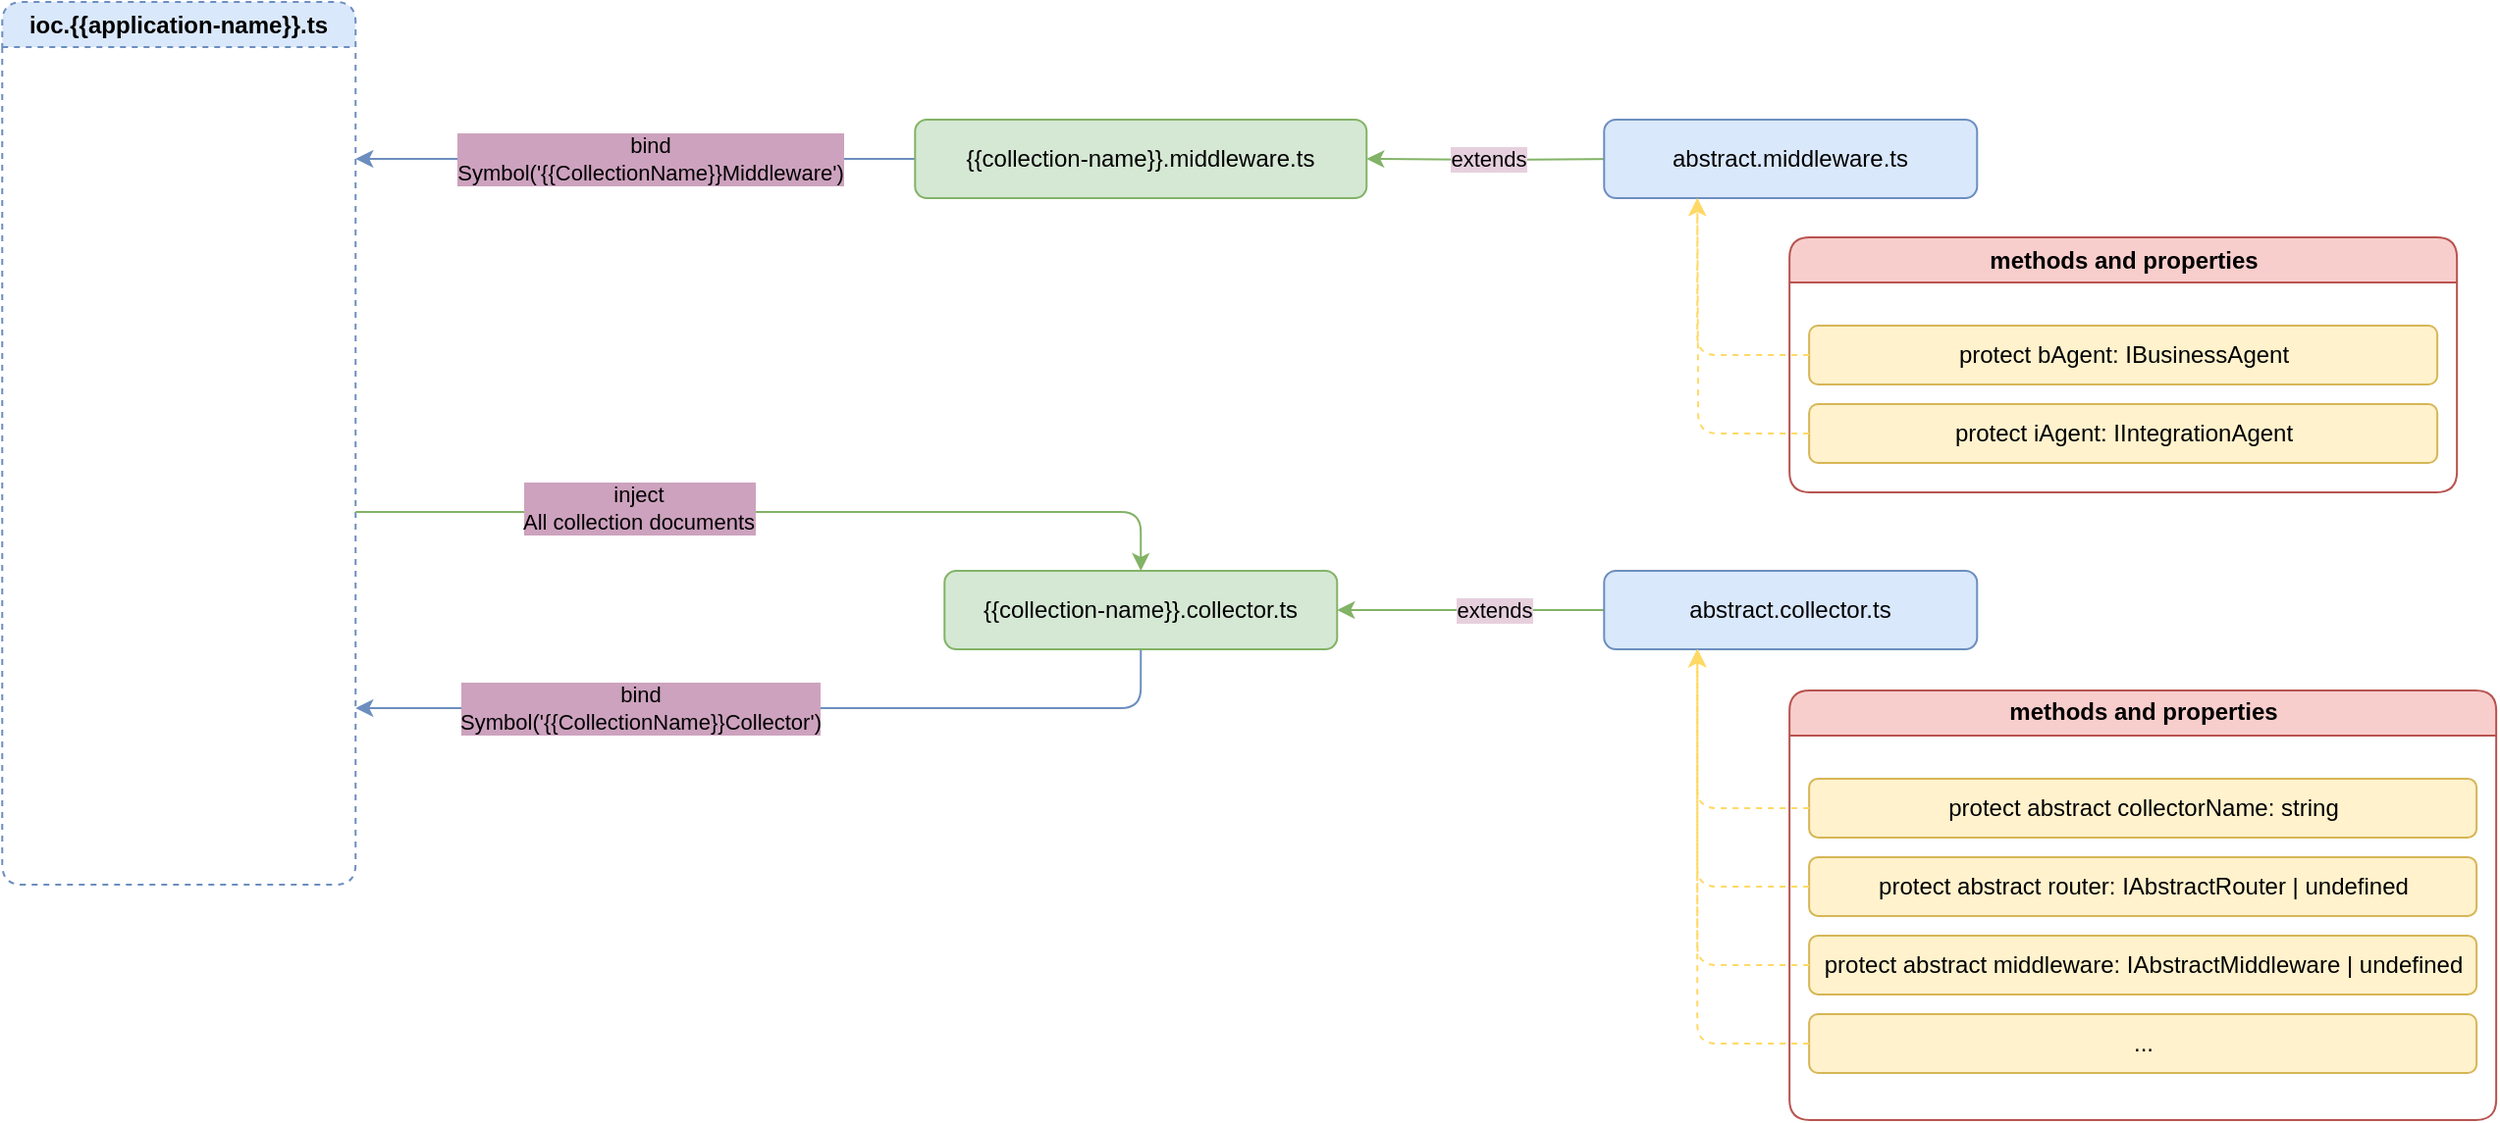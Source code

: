 <mxfile version="20.8.20" type="device"><diagram name="Page-1" id="TifsqqcatPFS8Cpufri6"><mxGraphModel dx="1434" dy="-278" grid="1" gridSize="10" guides="1" tooltips="1" connect="1" arrows="1" fold="1" page="1" pageScale="1" pageWidth="850" pageHeight="1100" math="0" shadow="0"><root><mxCell id="0"/><mxCell id="1" parent="0"/><mxCell id="nHrit5zQMXMCQWZ8oajB-28" value="ioc.{{application-name}}.ts" style="swimlane;whiteSpace=wrap;html=1;rounded=1;dashed=1;fillColor=#dae8fc;strokeColor=#6c8ebf;" parent="1" vertex="1"><mxGeometry x="259.14" y="1540" width="180" height="450" as="geometry"/></mxCell><mxCell id="nHrit5zQMXMCQWZ8oajB-29" style="edgeStyle=orthogonalEdgeStyle;rounded=0;orthogonalLoop=1;jettySize=auto;html=1;fillColor=#dae8fc;strokeColor=#6c8ebf;" parent="1" source="nHrit5zQMXMCQWZ8oajB-31" edge="1"><mxGeometry relative="1" as="geometry"><mxPoint x="439.14" y="1620" as="targetPoint"/></mxGeometry></mxCell><mxCell id="nHrit5zQMXMCQWZ8oajB-30" value="bind&lt;br&gt;Symbol('{{CollectionName}}Middleware')" style="edgeLabel;html=1;align=center;verticalAlign=middle;resizable=0;points=[];labelBackgroundColor=#CDA2BE;" parent="nHrit5zQMXMCQWZ8oajB-29" vertex="1" connectable="0"><mxGeometry x="-0.066" relative="1" as="geometry"><mxPoint x="-2" as="offset"/></mxGeometry></mxCell><mxCell id="nHrit5zQMXMCQWZ8oajB-31" value="{{collection-name}}.middleware.ts" style="rounded=1;whiteSpace=wrap;html=1;fillColor=#d5e8d4;strokeColor=#82b366;" parent="1" vertex="1"><mxGeometry x="724.14" y="1600" width="230" height="40" as="geometry"/></mxCell><mxCell id="nHrit5zQMXMCQWZ8oajB-32" style="edgeStyle=orthogonalEdgeStyle;rounded=0;orthogonalLoop=1;jettySize=auto;html=1;fillColor=#d5e8d4;strokeColor=#82b366;entryX=1;entryY=0.5;entryDx=0;entryDy=0;" parent="1" target="nHrit5zQMXMCQWZ8oajB-31" edge="1"><mxGeometry relative="1" as="geometry"><mxPoint x="959.14" y="1620" as="targetPoint"/><mxPoint x="1085.14" y="1620" as="sourcePoint"/></mxGeometry></mxCell><mxCell id="nHrit5zQMXMCQWZ8oajB-33" value="abstract.middleware.ts" style="rounded=1;whiteSpace=wrap;html=1;fillColor=#dae8fc;strokeColor=#6c8ebf;" parent="1" vertex="1"><mxGeometry x="1075.14" y="1600" width="190" height="40" as="geometry"/></mxCell><mxCell id="nHrit5zQMXMCQWZ8oajB-34" value="methods and properties" style="swimlane;whiteSpace=wrap;html=1;fillColor=#f8cecc;strokeColor=#b85450;rounded=1;" parent="1" vertex="1"><mxGeometry x="1169.57" y="1660" width="340" height="130" as="geometry"/></mxCell><mxCell id="nHrit5zQMXMCQWZ8oajB-35" value="protect bAgent: IBusinessAgent" style="rounded=1;whiteSpace=wrap;html=1;fillColor=#fff2cc;strokeColor=#d6b656;" parent="nHrit5zQMXMCQWZ8oajB-34" vertex="1"><mxGeometry x="10" y="45" width="320" height="30" as="geometry"/></mxCell><mxCell id="nHrit5zQMXMCQWZ8oajB-36" value="protect iAgent: IIntegrationAgent" style="rounded=1;whiteSpace=wrap;html=1;fillColor=#fff2cc;strokeColor=#d6b656;" parent="nHrit5zQMXMCQWZ8oajB-34" vertex="1"><mxGeometry x="10" y="85" width="320" height="30" as="geometry"/></mxCell><mxCell id="nHrit5zQMXMCQWZ8oajB-37" style="edgeStyle=orthogonalEdgeStyle;rounded=1;sketch=0;jumpStyle=none;orthogonalLoop=1;jettySize=auto;html=1;entryX=0.25;entryY=1;entryDx=0;entryDy=0;shadow=0;dashed=1;strokeWidth=1;exitX=0;exitY=0.5;exitDx=0;exitDy=0;fillColor=#d5e8d4;strokeColor=#FFD966;" parent="1" source="nHrit5zQMXMCQWZ8oajB-35" target="nHrit5zQMXMCQWZ8oajB-33" edge="1"><mxGeometry relative="1" as="geometry"/></mxCell><mxCell id="nHrit5zQMXMCQWZ8oajB-38" style="edgeStyle=orthogonalEdgeStyle;rounded=1;sketch=0;jumpStyle=none;orthogonalLoop=1;jettySize=auto;html=1;entryX=0.25;entryY=1;entryDx=0;entryDy=0;shadow=0;dashed=1;strokeWidth=1;exitX=0;exitY=0.5;exitDx=0;exitDy=0;fillColor=#d5e8d4;strokeColor=#FFD966;" parent="1" source="nHrit5zQMXMCQWZ8oajB-36" edge="1"><mxGeometry relative="1" as="geometry"><mxPoint x="1122.64" y="1640" as="targetPoint"/></mxGeometry></mxCell><mxCell id="nHrit5zQMXMCQWZ8oajB-39" value="methods and properties" style="swimlane;whiteSpace=wrap;html=1;fillColor=#f8cecc;strokeColor=#b85450;rounded=1;" parent="1" vertex="1"><mxGeometry x="1169.57" y="1890.97" width="360" height="219.03" as="geometry"/></mxCell><mxCell id="nHrit5zQMXMCQWZ8oajB-40" value="protect abstract collectorName: string" style="rounded=1;whiteSpace=wrap;html=1;fillColor=#fff2cc;strokeColor=#d6b656;" parent="nHrit5zQMXMCQWZ8oajB-39" vertex="1"><mxGeometry x="10" y="45" width="340" height="30" as="geometry"/></mxCell><mxCell id="nHrit5zQMXMCQWZ8oajB-41" value="protect abstract router: IAbstractRouter | undefined" style="rounded=1;whiteSpace=wrap;html=1;fillColor=#fff2cc;strokeColor=#d6b656;" parent="nHrit5zQMXMCQWZ8oajB-39" vertex="1"><mxGeometry x="10" y="85" width="340" height="30" as="geometry"/></mxCell><mxCell id="nHrit5zQMXMCQWZ8oajB-42" value="protect abstract middleware: IAbstractMiddleware | undefined" style="rounded=1;whiteSpace=wrap;html=1;fillColor=#fff2cc;strokeColor=#d6b656;" parent="nHrit5zQMXMCQWZ8oajB-39" vertex="1"><mxGeometry x="10" y="125" width="340" height="30" as="geometry"/></mxCell><mxCell id="nHrit5zQMXMCQWZ8oajB-43" value="..." style="rounded=1;whiteSpace=wrap;html=1;fillColor=#fff2cc;strokeColor=#d6b656;" parent="nHrit5zQMXMCQWZ8oajB-39" vertex="1"><mxGeometry x="10" y="165.03" width="340" height="30" as="geometry"/></mxCell><mxCell id="nHrit5zQMXMCQWZ8oajB-44" style="edgeStyle=orthogonalEdgeStyle;rounded=1;orthogonalLoop=1;jettySize=auto;html=1;entryX=0.5;entryY=0;entryDx=0;entryDy=0;fillColor=#d5e8d4;strokeColor=#82b366;" parent="1" target="nHrit5zQMXMCQWZ8oajB-48" edge="1"><mxGeometry relative="1" as="geometry"><mxPoint x="439.14" y="1800" as="sourcePoint"/><Array as="points"><mxPoint x="449.14" y="1799.97"/><mxPoint x="769.14" y="1799.97"/></Array></mxGeometry></mxCell><mxCell id="nHrit5zQMXMCQWZ8oajB-45" value="inject&lt;br&gt;All collection documents" style="edgeLabel;html=1;align=center;verticalAlign=middle;resizable=0;points=[];labelBackgroundColor=#CDA2BE;" parent="nHrit5zQMXMCQWZ8oajB-44" vertex="1" connectable="0"><mxGeometry x="-0.187" y="2" relative="1" as="geometry"><mxPoint x="-31" as="offset"/></mxGeometry></mxCell><mxCell id="nHrit5zQMXMCQWZ8oajB-46" style="edgeStyle=orthogonalEdgeStyle;rounded=1;orthogonalLoop=1;jettySize=auto;html=1;exitX=0.5;exitY=1;exitDx=0;exitDy=0;fillColor=#dae8fc;strokeColor=#6c8ebf;" parent="1" source="nHrit5zQMXMCQWZ8oajB-48" edge="1"><mxGeometry relative="1" as="geometry"><mxPoint x="439.14" y="1900" as="targetPoint"/><Array as="points"><mxPoint x="769.14" y="1899.97"/><mxPoint x="449.14" y="1899.97"/></Array></mxGeometry></mxCell><mxCell id="nHrit5zQMXMCQWZ8oajB-47" value="bind&lt;br&gt;Symbol('{{CollectionName}}Collector')" style="edgeLabel;html=1;align=center;verticalAlign=middle;resizable=0;points=[];labelBackgroundColor=#CDA2BE;" parent="nHrit5zQMXMCQWZ8oajB-46" vertex="1" connectable="0"><mxGeometry x="0.337" y="4" relative="1" as="geometry"><mxPoint x="2" y="-4" as="offset"/></mxGeometry></mxCell><mxCell id="nHrit5zQMXMCQWZ8oajB-48" value="{{collection-name}}.collector.ts" style="rounded=1;whiteSpace=wrap;html=1;fillColor=#d5e8d4;strokeColor=#82b366;" parent="1" vertex="1"><mxGeometry x="739.14" y="1829.97" width="200" height="40" as="geometry"/></mxCell><mxCell id="nHrit5zQMXMCQWZ8oajB-49" style="edgeStyle=orthogonalEdgeStyle;rounded=0;orthogonalLoop=1;jettySize=auto;html=1;fillColor=#d5e8d4;strokeColor=#82b366;entryX=1;entryY=0.5;entryDx=0;entryDy=0;" parent="1" source="nHrit5zQMXMCQWZ8oajB-51" target="nHrit5zQMXMCQWZ8oajB-48" edge="1"><mxGeometry relative="1" as="geometry"><mxPoint x="959.14" y="1850" as="targetPoint"/></mxGeometry></mxCell><mxCell id="nHrit5zQMXMCQWZ8oajB-50" value="extends" style="edgeLabel;html=1;align=center;verticalAlign=middle;resizable=0;points=[];labelBackgroundColor=#E6D0DE;" parent="nHrit5zQMXMCQWZ8oajB-49" vertex="1" connectable="0"><mxGeometry x="-0.176" relative="1" as="geometry"><mxPoint as="offset"/></mxGeometry></mxCell><mxCell id="nHrit5zQMXMCQWZ8oajB-51" value="abstract.collector.ts" style="rounded=1;whiteSpace=wrap;html=1;fillColor=#dae8fc;strokeColor=#6c8ebf;" parent="1" vertex="1"><mxGeometry x="1075.14" y="1829.97" width="190" height="40" as="geometry"/></mxCell><mxCell id="nHrit5zQMXMCQWZ8oajB-52" style="edgeStyle=orthogonalEdgeStyle;rounded=1;orthogonalLoop=1;jettySize=auto;html=1;entryX=0.25;entryY=1;entryDx=0;entryDy=0;exitX=0;exitY=0.5;exitDx=0;exitDy=0;fillColor=#d5e8d4;strokeColor=#FFD966;dashed=1;strokeWidth=1;" parent="1" source="nHrit5zQMXMCQWZ8oajB-40" target="nHrit5zQMXMCQWZ8oajB-51" edge="1"><mxGeometry relative="1" as="geometry"/></mxCell><mxCell id="nHrit5zQMXMCQWZ8oajB-53" style="edgeStyle=orthogonalEdgeStyle;rounded=1;orthogonalLoop=1;jettySize=auto;html=1;entryX=0.25;entryY=1;entryDx=0;entryDy=0;exitX=0;exitY=0.5;exitDx=0;exitDy=0;fillColor=#d5e8d4;strokeColor=#FFD966;dashed=1;" parent="1" source="nHrit5zQMXMCQWZ8oajB-41" target="nHrit5zQMXMCQWZ8oajB-51" edge="1"><mxGeometry relative="1" as="geometry"/></mxCell><mxCell id="nHrit5zQMXMCQWZ8oajB-54" style="edgeStyle=orthogonalEdgeStyle;rounded=1;orthogonalLoop=1;jettySize=auto;html=1;entryX=0.25;entryY=1;entryDx=0;entryDy=0;exitX=0;exitY=0.5;exitDx=0;exitDy=0;fillColor=#d5e8d4;strokeColor=#FFD966;dashed=1;" parent="1" source="nHrit5zQMXMCQWZ8oajB-42" target="nHrit5zQMXMCQWZ8oajB-51" edge="1"><mxGeometry relative="1" as="geometry"/></mxCell><mxCell id="nHrit5zQMXMCQWZ8oajB-55" style="edgeStyle=orthogonalEdgeStyle;rounded=1;orthogonalLoop=1;jettySize=auto;html=1;entryX=0.25;entryY=1;entryDx=0;entryDy=0;exitX=0;exitY=0.5;exitDx=0;exitDy=0;fillColor=#d5e8d4;strokeColor=#FFD966;dashed=1;" parent="1" source="nHrit5zQMXMCQWZ8oajB-43" target="nHrit5zQMXMCQWZ8oajB-51" edge="1"><mxGeometry relative="1" as="geometry"/></mxCell><mxCell id="nHrit5zQMXMCQWZ8oajB-56" value="extends" style="edgeLabel;html=1;align=center;verticalAlign=middle;resizable=0;points=[];labelBackgroundColor=#E6D0DE;" parent="1" vertex="1" connectable="0"><mxGeometry x="989.14" y="1624" as="geometry"><mxPoint x="27" y="-4" as="offset"/></mxGeometry></mxCell></root></mxGraphModel></diagram></mxfile>